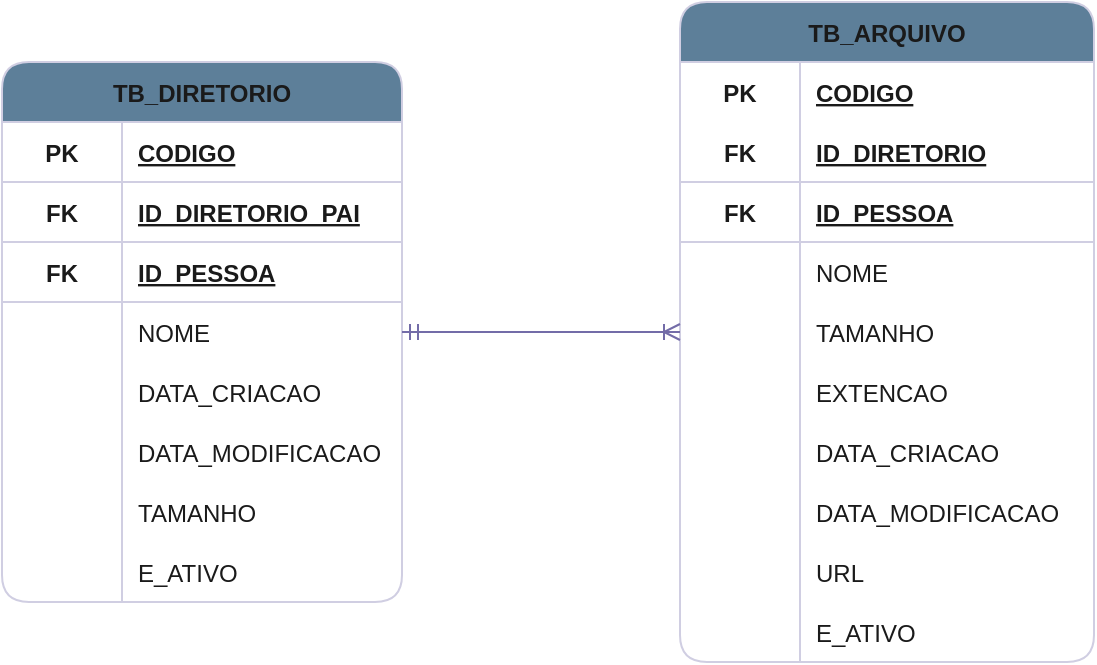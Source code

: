 <mxfile version="20.7.4" type="device"><diagram id="gMliaoAxUNP90I8e0Cm3" name="Página-1"><mxGraphModel dx="782" dy="510" grid="0" gridSize="10" guides="1" tooltips="1" connect="1" arrows="1" fold="1" page="1" pageScale="1" pageWidth="827" pageHeight="1169" math="0" shadow="0"><root><mxCell id="0"/><mxCell id="1" parent="0"/><mxCell id="s9UDLcvKsCqtfI60GwXR-1" value="TB_DIRETORIO" style="shape=table;startSize=30;container=1;collapsible=1;childLayout=tableLayout;fixedRows=1;rowLines=0;fontStyle=1;align=center;resizeLast=1;rounded=1;shadow=0;swimlaneFillColor=default;labelBackgroundColor=none;fillColor=#5D7F99;strokeColor=#D0CEE2;fontColor=#1A1A1A;" parent="1" vertex="1"><mxGeometry x="181" y="200" width="200" height="270" as="geometry"/></mxCell><mxCell id="s9UDLcvKsCqtfI60GwXR-5" value="" style="shape=tableRow;horizontal=0;startSize=0;swimlaneHead=0;swimlaneBody=0;fillColor=none;collapsible=0;dropTarget=0;points=[[0,0.5],[1,0.5]];portConstraint=eastwest;top=0;left=0;right=0;bottom=1;labelBackgroundColor=none;strokeColor=#D0CEE2;fontColor=#1A1A1A;rounded=1;" parent="s9UDLcvKsCqtfI60GwXR-1" vertex="1"><mxGeometry y="30" width="200" height="30" as="geometry"/></mxCell><mxCell id="s9UDLcvKsCqtfI60GwXR-6" value="PK" style="shape=partialRectangle;connectable=0;fillColor=none;top=0;left=0;bottom=0;right=0;fontStyle=1;overflow=hidden;labelBackgroundColor=none;strokeColor=#D0CEE2;fontColor=#1A1A1A;rounded=1;" parent="s9UDLcvKsCqtfI60GwXR-5" vertex="1"><mxGeometry width="60" height="30" as="geometry"><mxRectangle width="60" height="30" as="alternateBounds"/></mxGeometry></mxCell><mxCell id="s9UDLcvKsCqtfI60GwXR-7" value="CODIGO" style="shape=partialRectangle;connectable=0;fillColor=none;top=0;left=0;bottom=0;right=0;align=left;spacingLeft=6;fontStyle=5;overflow=hidden;labelBackgroundColor=none;strokeColor=#D0CEE2;fontColor=#1A1A1A;rounded=1;" parent="s9UDLcvKsCqtfI60GwXR-5" vertex="1"><mxGeometry x="60" width="140" height="30" as="geometry"><mxRectangle width="140" height="30" as="alternateBounds"/></mxGeometry></mxCell><mxCell id="s9UDLcvKsCqtfI60GwXR-55" value="" style="shape=tableRow;horizontal=0;startSize=0;swimlaneHead=0;swimlaneBody=0;fillColor=none;collapsible=0;dropTarget=0;points=[[0,0.5],[1,0.5]];portConstraint=eastwest;top=0;left=0;right=0;bottom=1;labelBackgroundColor=none;strokeColor=#D0CEE2;fontColor=#1A1A1A;rounded=1;" parent="s9UDLcvKsCqtfI60GwXR-1" vertex="1"><mxGeometry y="60" width="200" height="30" as="geometry"/></mxCell><mxCell id="s9UDLcvKsCqtfI60GwXR-56" value="FK" style="shape=partialRectangle;connectable=0;fillColor=none;top=0;left=0;bottom=0;right=0;fontStyle=1;overflow=hidden;labelBackgroundColor=none;strokeColor=#D0CEE2;fontColor=#1A1A1A;rounded=1;" parent="s9UDLcvKsCqtfI60GwXR-55" vertex="1"><mxGeometry width="60" height="30" as="geometry"><mxRectangle width="60" height="30" as="alternateBounds"/></mxGeometry></mxCell><mxCell id="s9UDLcvKsCqtfI60GwXR-57" value="ID_DIRETORIO_PAI" style="shape=partialRectangle;connectable=0;fillColor=none;top=0;left=0;bottom=0;right=0;align=left;spacingLeft=6;fontStyle=5;overflow=hidden;labelBackgroundColor=none;strokeColor=#D0CEE2;fontColor=#1A1A1A;rounded=1;" parent="s9UDLcvKsCqtfI60GwXR-55" vertex="1"><mxGeometry x="60" width="140" height="30" as="geometry"><mxRectangle width="140" height="30" as="alternateBounds"/></mxGeometry></mxCell><mxCell id="80EJzv1mTguA8dtPdXER-4" value="" style="shape=tableRow;horizontal=0;startSize=0;swimlaneHead=0;swimlaneBody=0;fillColor=none;collapsible=0;dropTarget=0;points=[[0,0.5],[1,0.5]];portConstraint=eastwest;top=0;left=0;right=0;bottom=1;labelBackgroundColor=none;strokeColor=#D0CEE2;fontColor=#1A1A1A;rounded=1;" vertex="1" parent="s9UDLcvKsCqtfI60GwXR-1"><mxGeometry y="90" width="200" height="30" as="geometry"/></mxCell><mxCell id="80EJzv1mTguA8dtPdXER-5" value="FK" style="shape=partialRectangle;connectable=0;fillColor=none;top=0;left=0;bottom=0;right=0;fontStyle=1;overflow=hidden;labelBackgroundColor=none;strokeColor=#D0CEE2;fontColor=#1A1A1A;rounded=1;" vertex="1" parent="80EJzv1mTguA8dtPdXER-4"><mxGeometry width="60" height="30" as="geometry"><mxRectangle width="60" height="30" as="alternateBounds"/></mxGeometry></mxCell><mxCell id="80EJzv1mTguA8dtPdXER-6" value="ID_PESSOA" style="shape=partialRectangle;connectable=0;fillColor=none;top=0;left=0;bottom=0;right=0;align=left;spacingLeft=6;fontStyle=5;overflow=hidden;labelBackgroundColor=none;strokeColor=#D0CEE2;fontColor=#1A1A1A;rounded=1;" vertex="1" parent="80EJzv1mTguA8dtPdXER-4"><mxGeometry x="60" width="140" height="30" as="geometry"><mxRectangle width="140" height="30" as="alternateBounds"/></mxGeometry></mxCell><mxCell id="s9UDLcvKsCqtfI60GwXR-8" value="" style="shape=tableRow;horizontal=0;startSize=0;swimlaneHead=0;swimlaneBody=0;fillColor=none;collapsible=0;dropTarget=0;points=[[0,0.5],[1,0.5]];portConstraint=eastwest;top=0;left=0;right=0;bottom=0;labelBackgroundColor=none;strokeColor=#D0CEE2;fontColor=#1A1A1A;rounded=1;" parent="s9UDLcvKsCqtfI60GwXR-1" vertex="1"><mxGeometry y="120" width="200" height="30" as="geometry"/></mxCell><mxCell id="s9UDLcvKsCqtfI60GwXR-9" value="" style="shape=partialRectangle;connectable=0;fillColor=none;top=0;left=0;bottom=0;right=0;editable=1;overflow=hidden;labelBackgroundColor=none;strokeColor=#D0CEE2;fontColor=#1A1A1A;rounded=1;" parent="s9UDLcvKsCqtfI60GwXR-8" vertex="1"><mxGeometry width="60" height="30" as="geometry"><mxRectangle width="60" height="30" as="alternateBounds"/></mxGeometry></mxCell><mxCell id="s9UDLcvKsCqtfI60GwXR-10" value="NOME" style="shape=partialRectangle;connectable=0;fillColor=none;top=0;left=0;bottom=0;right=0;align=left;spacingLeft=6;overflow=hidden;labelBackgroundColor=none;strokeColor=#D0CEE2;fontColor=#1A1A1A;rounded=1;" parent="s9UDLcvKsCqtfI60GwXR-8" vertex="1"><mxGeometry x="60" width="140" height="30" as="geometry"><mxRectangle width="140" height="30" as="alternateBounds"/></mxGeometry></mxCell><mxCell id="s9UDLcvKsCqtfI60GwXR-11" value="" style="shape=tableRow;horizontal=0;startSize=0;swimlaneHead=0;swimlaneBody=0;fillColor=none;collapsible=0;dropTarget=0;points=[[0,0.5],[1,0.5]];portConstraint=eastwest;top=0;left=0;right=0;bottom=0;labelBackgroundColor=none;strokeColor=#D0CEE2;fontColor=#1A1A1A;rounded=1;" parent="s9UDLcvKsCqtfI60GwXR-1" vertex="1"><mxGeometry y="150" width="200" height="30" as="geometry"/></mxCell><mxCell id="s9UDLcvKsCqtfI60GwXR-12" value="" style="shape=partialRectangle;connectable=0;fillColor=none;top=0;left=0;bottom=0;right=0;editable=1;overflow=hidden;labelBackgroundColor=none;strokeColor=#D0CEE2;fontColor=#1A1A1A;rounded=1;" parent="s9UDLcvKsCqtfI60GwXR-11" vertex="1"><mxGeometry width="60" height="30" as="geometry"><mxRectangle width="60" height="30" as="alternateBounds"/></mxGeometry></mxCell><mxCell id="s9UDLcvKsCqtfI60GwXR-13" value="DATA_CRIACAO" style="shape=partialRectangle;connectable=0;fillColor=none;top=0;left=0;bottom=0;right=0;align=left;spacingLeft=6;overflow=hidden;labelBackgroundColor=none;strokeColor=#D0CEE2;fontColor=#1A1A1A;rounded=1;" parent="s9UDLcvKsCqtfI60GwXR-11" vertex="1"><mxGeometry x="60" width="140" height="30" as="geometry"><mxRectangle width="140" height="30" as="alternateBounds"/></mxGeometry></mxCell><mxCell id="s9UDLcvKsCqtfI60GwXR-49" value="" style="shape=tableRow;horizontal=0;startSize=0;swimlaneHead=0;swimlaneBody=0;fillColor=none;collapsible=0;dropTarget=0;points=[[0,0.5],[1,0.5]];portConstraint=eastwest;top=0;left=0;right=0;bottom=0;labelBackgroundColor=none;strokeColor=#D0CEE2;fontColor=#1A1A1A;rounded=1;" parent="s9UDLcvKsCqtfI60GwXR-1" vertex="1"><mxGeometry y="180" width="200" height="30" as="geometry"/></mxCell><mxCell id="s9UDLcvKsCqtfI60GwXR-50" value="" style="shape=partialRectangle;connectable=0;fillColor=none;top=0;left=0;bottom=0;right=0;editable=1;overflow=hidden;labelBackgroundColor=none;strokeColor=#D0CEE2;fontColor=#1A1A1A;rounded=1;" parent="s9UDLcvKsCqtfI60GwXR-49" vertex="1"><mxGeometry width="60" height="30" as="geometry"><mxRectangle width="60" height="30" as="alternateBounds"/></mxGeometry></mxCell><mxCell id="s9UDLcvKsCqtfI60GwXR-51" value="DATA_MODIFICACAO" style="shape=partialRectangle;connectable=0;fillColor=none;top=0;left=0;bottom=0;right=0;align=left;spacingLeft=6;overflow=hidden;labelBackgroundColor=none;strokeColor=#D0CEE2;fontColor=#1A1A1A;rounded=1;" parent="s9UDLcvKsCqtfI60GwXR-49" vertex="1"><mxGeometry x="60" width="140" height="30" as="geometry"><mxRectangle width="140" height="30" as="alternateBounds"/></mxGeometry></mxCell><mxCell id="s9UDLcvKsCqtfI60GwXR-31" value="" style="shape=tableRow;horizontal=0;startSize=0;swimlaneHead=0;swimlaneBody=0;fillColor=none;collapsible=0;dropTarget=0;points=[[0,0.5],[1,0.5]];portConstraint=eastwest;top=0;left=0;right=0;bottom=0;labelBackgroundColor=none;strokeColor=#D0CEE2;fontColor=#1A1A1A;rounded=1;" parent="s9UDLcvKsCqtfI60GwXR-1" vertex="1"><mxGeometry y="210" width="200" height="30" as="geometry"/></mxCell><mxCell id="s9UDLcvKsCqtfI60GwXR-32" value="" style="shape=partialRectangle;connectable=0;fillColor=none;top=0;left=0;bottom=0;right=0;editable=1;overflow=hidden;labelBackgroundColor=none;strokeColor=#D0CEE2;fontColor=#1A1A1A;rounded=1;" parent="s9UDLcvKsCqtfI60GwXR-31" vertex="1"><mxGeometry width="60" height="30" as="geometry"><mxRectangle width="60" height="30" as="alternateBounds"/></mxGeometry></mxCell><mxCell id="s9UDLcvKsCqtfI60GwXR-33" value="TAMANHO" style="shape=partialRectangle;connectable=0;fillColor=none;top=0;left=0;bottom=0;right=0;align=left;spacingLeft=6;overflow=hidden;labelBackgroundColor=none;strokeColor=#D0CEE2;fontColor=#1A1A1A;rounded=1;" parent="s9UDLcvKsCqtfI60GwXR-31" vertex="1"><mxGeometry x="60" width="140" height="30" as="geometry"><mxRectangle width="140" height="30" as="alternateBounds"/></mxGeometry></mxCell><mxCell id="s9UDLcvKsCqtfI60GwXR-34" value="" style="shape=tableRow;horizontal=0;startSize=0;swimlaneHead=0;swimlaneBody=0;fillColor=none;collapsible=0;dropTarget=0;points=[[0,0.5],[1,0.5]];portConstraint=eastwest;top=0;left=0;right=0;bottom=0;labelBackgroundColor=none;strokeColor=#D0CEE2;fontColor=#1A1A1A;rounded=1;" parent="s9UDLcvKsCqtfI60GwXR-1" vertex="1"><mxGeometry y="240" width="200" height="30" as="geometry"/></mxCell><mxCell id="s9UDLcvKsCqtfI60GwXR-35" value="" style="shape=partialRectangle;connectable=0;fillColor=none;top=0;left=0;bottom=0;right=0;editable=1;overflow=hidden;labelBackgroundColor=none;strokeColor=#D0CEE2;fontColor=#1A1A1A;rounded=1;" parent="s9UDLcvKsCqtfI60GwXR-34" vertex="1"><mxGeometry width="60" height="30" as="geometry"><mxRectangle width="60" height="30" as="alternateBounds"/></mxGeometry></mxCell><mxCell id="s9UDLcvKsCqtfI60GwXR-36" value="E_ATIVO" style="shape=partialRectangle;connectable=0;fillColor=none;top=0;left=0;bottom=0;right=0;align=left;spacingLeft=6;overflow=hidden;labelBackgroundColor=none;strokeColor=#D0CEE2;fontColor=#1A1A1A;rounded=1;" parent="s9UDLcvKsCqtfI60GwXR-34" vertex="1"><mxGeometry x="60" width="140" height="30" as="geometry"><mxRectangle width="140" height="30" as="alternateBounds"/></mxGeometry></mxCell><mxCell id="s9UDLcvKsCqtfI60GwXR-14" value="TB_ARQUIVO" style="shape=table;startSize=30;container=1;collapsible=1;childLayout=tableLayout;fixedRows=1;rowLines=0;fontStyle=1;align=center;resizeLast=1;rounded=1;shadow=0;swimlaneFillColor=default;labelBackgroundColor=none;fillColor=#5D7F99;strokeColor=#D0CEE2;fontColor=#1A1A1A;" parent="1" vertex="1"><mxGeometry x="520" y="170" width="207" height="330" as="geometry"/></mxCell><mxCell id="s9UDLcvKsCqtfI60GwXR-15" value="" style="shape=tableRow;horizontal=0;startSize=0;swimlaneHead=0;swimlaneBody=0;fillColor=none;collapsible=0;dropTarget=0;points=[[0,0.5],[1,0.5]];portConstraint=eastwest;top=0;left=0;right=0;bottom=0;labelBackgroundColor=none;strokeColor=#D0CEE2;fontColor=#1A1A1A;rounded=1;" parent="s9UDLcvKsCqtfI60GwXR-14" vertex="1"><mxGeometry y="30" width="207" height="30" as="geometry"/></mxCell><mxCell id="s9UDLcvKsCqtfI60GwXR-16" value="PK" style="shape=partialRectangle;connectable=0;fillColor=none;top=0;left=0;bottom=0;right=0;fontStyle=1;overflow=hidden;labelBackgroundColor=none;strokeColor=#D0CEE2;fontColor=#1A1A1A;rounded=1;" parent="s9UDLcvKsCqtfI60GwXR-15" vertex="1"><mxGeometry width="60" height="30" as="geometry"><mxRectangle width="60" height="30" as="alternateBounds"/></mxGeometry></mxCell><mxCell id="s9UDLcvKsCqtfI60GwXR-17" value="CODIGO" style="shape=partialRectangle;connectable=0;fillColor=none;top=0;left=0;bottom=0;right=0;align=left;spacingLeft=6;fontStyle=5;overflow=hidden;labelBackgroundColor=none;strokeColor=#D0CEE2;fontColor=#1A1A1A;rounded=1;" parent="s9UDLcvKsCqtfI60GwXR-15" vertex="1"><mxGeometry x="60" width="147" height="30" as="geometry"><mxRectangle width="147" height="30" as="alternateBounds"/></mxGeometry></mxCell><mxCell id="s9UDLcvKsCqtfI60GwXR-18" value="" style="shape=tableRow;horizontal=0;startSize=0;swimlaneHead=0;swimlaneBody=0;fillColor=none;collapsible=0;dropTarget=0;points=[[0,0.5],[1,0.5]];portConstraint=eastwest;top=0;left=0;right=0;bottom=1;labelBackgroundColor=none;strokeColor=#D0CEE2;fontColor=#1A1A1A;rounded=1;" parent="s9UDLcvKsCqtfI60GwXR-14" vertex="1"><mxGeometry y="60" width="207" height="30" as="geometry"/></mxCell><mxCell id="s9UDLcvKsCqtfI60GwXR-19" value="FK" style="shape=partialRectangle;connectable=0;fillColor=none;top=0;left=0;bottom=0;right=0;fontStyle=1;overflow=hidden;labelBackgroundColor=none;strokeColor=#D0CEE2;fontColor=#1A1A1A;rounded=1;" parent="s9UDLcvKsCqtfI60GwXR-18" vertex="1"><mxGeometry width="60" height="30" as="geometry"><mxRectangle width="60" height="30" as="alternateBounds"/></mxGeometry></mxCell><mxCell id="s9UDLcvKsCqtfI60GwXR-20" value="ID_DIRETORIO" style="shape=partialRectangle;connectable=0;fillColor=none;top=0;left=0;bottom=0;right=0;align=left;spacingLeft=6;fontStyle=5;overflow=hidden;labelBackgroundColor=none;strokeColor=#D0CEE2;fontColor=#1A1A1A;rounded=1;" parent="s9UDLcvKsCqtfI60GwXR-18" vertex="1"><mxGeometry x="60" width="147" height="30" as="geometry"><mxRectangle width="147" height="30" as="alternateBounds"/></mxGeometry></mxCell><mxCell id="s9UDLcvKsCqtfI60GwXR-58" value="" style="shape=tableRow;horizontal=0;startSize=0;swimlaneHead=0;swimlaneBody=0;fillColor=none;collapsible=0;dropTarget=0;points=[[0,0.5],[1,0.5]];portConstraint=eastwest;top=0;left=0;right=0;bottom=1;labelBackgroundColor=none;strokeColor=#D0CEE2;fontColor=#1A1A1A;rounded=1;" parent="s9UDLcvKsCqtfI60GwXR-14" vertex="1"><mxGeometry y="90" width="207" height="30" as="geometry"/></mxCell><mxCell id="s9UDLcvKsCqtfI60GwXR-59" value="FK" style="shape=partialRectangle;connectable=0;fillColor=none;top=0;left=0;bottom=0;right=0;fontStyle=1;overflow=hidden;labelBackgroundColor=none;strokeColor=#D0CEE2;fontColor=#1A1A1A;rounded=1;" parent="s9UDLcvKsCqtfI60GwXR-58" vertex="1"><mxGeometry width="60" height="30" as="geometry"><mxRectangle width="60" height="30" as="alternateBounds"/></mxGeometry></mxCell><mxCell id="s9UDLcvKsCqtfI60GwXR-60" value="ID_PESSOA" style="shape=partialRectangle;connectable=0;fillColor=none;top=0;left=0;bottom=0;right=0;align=left;spacingLeft=6;fontStyle=5;overflow=hidden;labelBackgroundColor=none;strokeColor=#D0CEE2;fontColor=#1A1A1A;rounded=1;" parent="s9UDLcvKsCqtfI60GwXR-58" vertex="1"><mxGeometry x="60" width="147" height="30" as="geometry"><mxRectangle width="147" height="30" as="alternateBounds"/></mxGeometry></mxCell><mxCell id="s9UDLcvKsCqtfI60GwXR-21" value="" style="shape=tableRow;horizontal=0;startSize=0;swimlaneHead=0;swimlaneBody=0;fillColor=none;collapsible=0;dropTarget=0;points=[[0,0.5],[1,0.5]];portConstraint=eastwest;top=0;left=0;right=0;bottom=0;labelBackgroundColor=none;strokeColor=#D0CEE2;fontColor=#1A1A1A;rounded=1;" parent="s9UDLcvKsCqtfI60GwXR-14" vertex="1"><mxGeometry y="120" width="207" height="30" as="geometry"/></mxCell><mxCell id="s9UDLcvKsCqtfI60GwXR-22" value="" style="shape=partialRectangle;connectable=0;fillColor=none;top=0;left=0;bottom=0;right=0;editable=1;overflow=hidden;labelBackgroundColor=none;strokeColor=#D0CEE2;fontColor=#1A1A1A;rounded=1;" parent="s9UDLcvKsCqtfI60GwXR-21" vertex="1"><mxGeometry width="60" height="30" as="geometry"><mxRectangle width="60" height="30" as="alternateBounds"/></mxGeometry></mxCell><mxCell id="s9UDLcvKsCqtfI60GwXR-23" value="NOME" style="shape=partialRectangle;connectable=0;fillColor=none;top=0;left=0;bottom=0;right=0;align=left;spacingLeft=6;overflow=hidden;labelBackgroundColor=none;strokeColor=#D0CEE2;fontColor=#1A1A1A;rounded=1;" parent="s9UDLcvKsCqtfI60GwXR-21" vertex="1"><mxGeometry x="60" width="147" height="30" as="geometry"><mxRectangle width="147" height="30" as="alternateBounds"/></mxGeometry></mxCell><mxCell id="s9UDLcvKsCqtfI60GwXR-24" value="" style="shape=tableRow;horizontal=0;startSize=0;swimlaneHead=0;swimlaneBody=0;fillColor=none;collapsible=0;dropTarget=0;points=[[0,0.5],[1,0.5]];portConstraint=eastwest;top=0;left=0;right=0;bottom=0;labelBackgroundColor=none;strokeColor=#D0CEE2;fontColor=#1A1A1A;rounded=1;" parent="s9UDLcvKsCqtfI60GwXR-14" vertex="1"><mxGeometry y="150" width="207" height="30" as="geometry"/></mxCell><mxCell id="s9UDLcvKsCqtfI60GwXR-25" value="" style="shape=partialRectangle;connectable=0;fillColor=none;top=0;left=0;bottom=0;right=0;editable=1;overflow=hidden;labelBackgroundColor=none;strokeColor=#D0CEE2;fontColor=#1A1A1A;rounded=1;" parent="s9UDLcvKsCqtfI60GwXR-24" vertex="1"><mxGeometry width="60" height="30" as="geometry"><mxRectangle width="60" height="30" as="alternateBounds"/></mxGeometry></mxCell><mxCell id="s9UDLcvKsCqtfI60GwXR-26" value="TAMANHO" style="shape=partialRectangle;connectable=0;fillColor=none;top=0;left=0;bottom=0;right=0;align=left;spacingLeft=6;overflow=hidden;labelBackgroundColor=none;strokeColor=#D0CEE2;fontColor=#1A1A1A;rounded=1;" parent="s9UDLcvKsCqtfI60GwXR-24" vertex="1"><mxGeometry x="60" width="147" height="30" as="geometry"><mxRectangle width="147" height="30" as="alternateBounds"/></mxGeometry></mxCell><mxCell id="s9UDLcvKsCqtfI60GwXR-37" value="" style="shape=tableRow;horizontal=0;startSize=0;swimlaneHead=0;swimlaneBody=0;fillColor=none;collapsible=0;dropTarget=0;points=[[0,0.5],[1,0.5]];portConstraint=eastwest;top=0;left=0;right=0;bottom=0;labelBackgroundColor=none;strokeColor=#D0CEE2;fontColor=#1A1A1A;rounded=1;" parent="s9UDLcvKsCqtfI60GwXR-14" vertex="1"><mxGeometry y="180" width="207" height="30" as="geometry"/></mxCell><mxCell id="s9UDLcvKsCqtfI60GwXR-38" value="" style="shape=partialRectangle;connectable=0;fillColor=none;top=0;left=0;bottom=0;right=0;editable=1;overflow=hidden;labelBackgroundColor=none;strokeColor=#D0CEE2;fontColor=#1A1A1A;rounded=1;" parent="s9UDLcvKsCqtfI60GwXR-37" vertex="1"><mxGeometry width="60" height="30" as="geometry"><mxRectangle width="60" height="30" as="alternateBounds"/></mxGeometry></mxCell><mxCell id="s9UDLcvKsCqtfI60GwXR-39" value="EXTENCAO" style="shape=partialRectangle;connectable=0;fillColor=none;top=0;left=0;bottom=0;right=0;align=left;spacingLeft=6;overflow=hidden;labelBackgroundColor=none;strokeColor=#D0CEE2;fontColor=#1A1A1A;rounded=1;" parent="s9UDLcvKsCqtfI60GwXR-37" vertex="1"><mxGeometry x="60" width="147" height="30" as="geometry"><mxRectangle width="147" height="30" as="alternateBounds"/></mxGeometry></mxCell><mxCell id="s9UDLcvKsCqtfI60GwXR-40" value="" style="shape=tableRow;horizontal=0;startSize=0;swimlaneHead=0;swimlaneBody=0;fillColor=none;collapsible=0;dropTarget=0;points=[[0,0.5],[1,0.5]];portConstraint=eastwest;top=0;left=0;right=0;bottom=0;labelBackgroundColor=none;strokeColor=#D0CEE2;fontColor=#1A1A1A;rounded=1;" parent="s9UDLcvKsCqtfI60GwXR-14" vertex="1"><mxGeometry y="210" width="207" height="30" as="geometry"/></mxCell><mxCell id="s9UDLcvKsCqtfI60GwXR-41" value="" style="shape=partialRectangle;connectable=0;fillColor=none;top=0;left=0;bottom=0;right=0;editable=1;overflow=hidden;labelBackgroundColor=none;strokeColor=#D0CEE2;fontColor=#1A1A1A;rounded=1;" parent="s9UDLcvKsCqtfI60GwXR-40" vertex="1"><mxGeometry width="60" height="30" as="geometry"><mxRectangle width="60" height="30" as="alternateBounds"/></mxGeometry></mxCell><mxCell id="s9UDLcvKsCqtfI60GwXR-42" value="DATA_CRIACAO" style="shape=partialRectangle;connectable=0;fillColor=none;top=0;left=0;bottom=0;right=0;align=left;spacingLeft=6;overflow=hidden;labelBackgroundColor=none;strokeColor=#D0CEE2;fontColor=#1A1A1A;rounded=1;" parent="s9UDLcvKsCqtfI60GwXR-40" vertex="1"><mxGeometry x="60" width="147" height="30" as="geometry"><mxRectangle width="147" height="30" as="alternateBounds"/></mxGeometry></mxCell><mxCell id="80EJzv1mTguA8dtPdXER-7" value="" style="shape=tableRow;horizontal=0;startSize=0;swimlaneHead=0;swimlaneBody=0;fillColor=none;collapsible=0;dropTarget=0;points=[[0,0.5],[1,0.5]];portConstraint=eastwest;top=0;left=0;right=0;bottom=0;labelBackgroundColor=none;strokeColor=#D0CEE2;fontColor=#1A1A1A;rounded=1;" vertex="1" parent="s9UDLcvKsCqtfI60GwXR-14"><mxGeometry y="240" width="207" height="30" as="geometry"/></mxCell><mxCell id="80EJzv1mTguA8dtPdXER-8" value="" style="shape=partialRectangle;connectable=0;fillColor=none;top=0;left=0;bottom=0;right=0;editable=1;overflow=hidden;labelBackgroundColor=none;strokeColor=#D0CEE2;fontColor=#1A1A1A;rounded=1;" vertex="1" parent="80EJzv1mTguA8dtPdXER-7"><mxGeometry width="60" height="30" as="geometry"><mxRectangle width="60" height="30" as="alternateBounds"/></mxGeometry></mxCell><mxCell id="80EJzv1mTguA8dtPdXER-9" value="DATA_MODIFICACAO" style="shape=partialRectangle;connectable=0;fillColor=none;top=0;left=0;bottom=0;right=0;align=left;spacingLeft=6;overflow=hidden;labelBackgroundColor=none;strokeColor=#D0CEE2;fontColor=#1A1A1A;rounded=1;" vertex="1" parent="80EJzv1mTguA8dtPdXER-7"><mxGeometry x="60" width="147" height="30" as="geometry"><mxRectangle width="147" height="30" as="alternateBounds"/></mxGeometry></mxCell><mxCell id="s9UDLcvKsCqtfI60GwXR-43" value="" style="shape=tableRow;horizontal=0;startSize=0;swimlaneHead=0;swimlaneBody=0;fillColor=none;collapsible=0;dropTarget=0;points=[[0,0.5],[1,0.5]];portConstraint=eastwest;top=0;left=0;right=0;bottom=0;labelBackgroundColor=none;strokeColor=#D0CEE2;fontColor=#1A1A1A;rounded=1;" parent="s9UDLcvKsCqtfI60GwXR-14" vertex="1"><mxGeometry y="270" width="207" height="30" as="geometry"/></mxCell><mxCell id="s9UDLcvKsCqtfI60GwXR-44" value="" style="shape=partialRectangle;connectable=0;fillColor=none;top=0;left=0;bottom=0;right=0;editable=1;overflow=hidden;labelBackgroundColor=none;strokeColor=#D0CEE2;fontColor=#1A1A1A;rounded=1;" parent="s9UDLcvKsCqtfI60GwXR-43" vertex="1"><mxGeometry width="60" height="30" as="geometry"><mxRectangle width="60" height="30" as="alternateBounds"/></mxGeometry></mxCell><mxCell id="s9UDLcvKsCqtfI60GwXR-45" value="URL" style="shape=partialRectangle;connectable=0;fillColor=none;top=0;left=0;bottom=0;right=0;align=left;spacingLeft=6;overflow=hidden;labelBackgroundColor=none;strokeColor=#D0CEE2;fontColor=#1A1A1A;rounded=1;" parent="s9UDLcvKsCqtfI60GwXR-43" vertex="1"><mxGeometry x="60" width="147" height="30" as="geometry"><mxRectangle width="147" height="30" as="alternateBounds"/></mxGeometry></mxCell><mxCell id="s9UDLcvKsCqtfI60GwXR-46" value="" style="shape=tableRow;horizontal=0;startSize=0;swimlaneHead=0;swimlaneBody=0;fillColor=none;collapsible=0;dropTarget=0;points=[[0,0.5],[1,0.5]];portConstraint=eastwest;top=0;left=0;right=0;bottom=0;labelBackgroundColor=none;strokeColor=#D0CEE2;fontColor=#1A1A1A;rounded=1;" parent="s9UDLcvKsCqtfI60GwXR-14" vertex="1"><mxGeometry y="300" width="207" height="30" as="geometry"/></mxCell><mxCell id="s9UDLcvKsCqtfI60GwXR-47" value="" style="shape=partialRectangle;connectable=0;fillColor=none;top=0;left=0;bottom=0;right=0;editable=1;overflow=hidden;labelBackgroundColor=none;strokeColor=#D0CEE2;fontColor=#1A1A1A;rounded=1;" parent="s9UDLcvKsCqtfI60GwXR-46" vertex="1"><mxGeometry width="60" height="30" as="geometry"><mxRectangle width="60" height="30" as="alternateBounds"/></mxGeometry></mxCell><mxCell id="s9UDLcvKsCqtfI60GwXR-48" value="E_ATIVO" style="shape=partialRectangle;connectable=0;fillColor=none;top=0;left=0;bottom=0;right=0;align=left;spacingLeft=6;overflow=hidden;labelBackgroundColor=none;strokeColor=#D0CEE2;fontColor=#1A1A1A;rounded=1;" parent="s9UDLcvKsCqtfI60GwXR-46" vertex="1"><mxGeometry x="60" width="147" height="30" as="geometry"><mxRectangle width="147" height="30" as="alternateBounds"/></mxGeometry></mxCell><mxCell id="s9UDLcvKsCqtfI60GwXR-61" value="" style="edgeStyle=entityRelationEdgeStyle;fontSize=12;html=1;endArrow=ERoneToMany;startArrow=ERmandOne;rounded=1;labelBackgroundColor=none;fontColor=default;strokeColor=#736CA8;" parent="1" source="s9UDLcvKsCqtfI60GwXR-1" target="s9UDLcvKsCqtfI60GwXR-14" edge="1"><mxGeometry width="100" height="100" relative="1" as="geometry"><mxPoint x="430" y="380" as="sourcePoint"/><mxPoint x="530" y="280" as="targetPoint"/></mxGeometry></mxCell></root></mxGraphModel></diagram></mxfile>